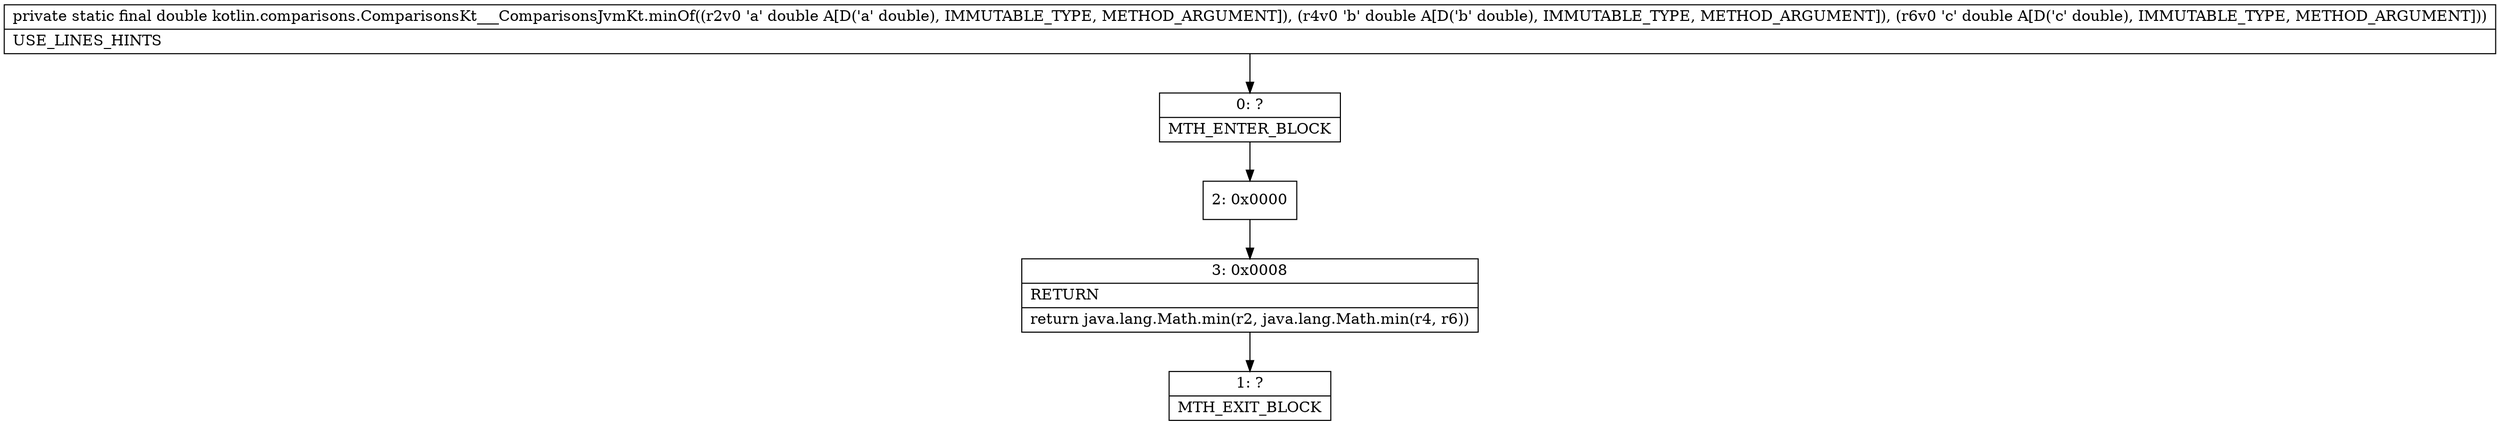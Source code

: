 digraph "CFG forkotlin.comparisons.ComparisonsKt___ComparisonsJvmKt.minOf(DDD)D" {
Node_0 [shape=record,label="{0\:\ ?|MTH_ENTER_BLOCK\l}"];
Node_2 [shape=record,label="{2\:\ 0x0000}"];
Node_3 [shape=record,label="{3\:\ 0x0008|RETURN\l|return java.lang.Math.min(r2, java.lang.Math.min(r4, r6))\l}"];
Node_1 [shape=record,label="{1\:\ ?|MTH_EXIT_BLOCK\l}"];
MethodNode[shape=record,label="{private static final double kotlin.comparisons.ComparisonsKt___ComparisonsJvmKt.minOf((r2v0 'a' double A[D('a' double), IMMUTABLE_TYPE, METHOD_ARGUMENT]), (r4v0 'b' double A[D('b' double), IMMUTABLE_TYPE, METHOD_ARGUMENT]), (r6v0 'c' double A[D('c' double), IMMUTABLE_TYPE, METHOD_ARGUMENT]))  | USE_LINES_HINTS\l}"];
MethodNode -> Node_0;Node_0 -> Node_2;
Node_2 -> Node_3;
Node_3 -> Node_1;
}

